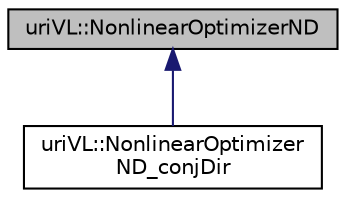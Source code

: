 digraph "uriVL::NonlinearOptimizerND"
{
  edge [fontname="Helvetica",fontsize="10",labelfontname="Helvetica",labelfontsize="10"];
  node [fontname="Helvetica",fontsize="10",shape=record];
  Node1 [label="uriVL::NonlinearOptimizerND",height=0.2,width=0.4,color="black", fillcolor="grey75", style="filled", fontcolor="black"];
  Node1 -> Node2 [dir="back",color="midnightblue",fontsize="10",style="solid",fontname="Helvetica"];
  Node2 [label="uriVL::NonlinearOptimizer\lND_conjDir",height=0.2,width=0.4,color="black", fillcolor="white", style="filled",URL="$classuriVL_1_1NonlinearOptimizerND__conjDir.html",tooltip="Class that implements the conjugate directions line search optomization algorithm. "];
}
